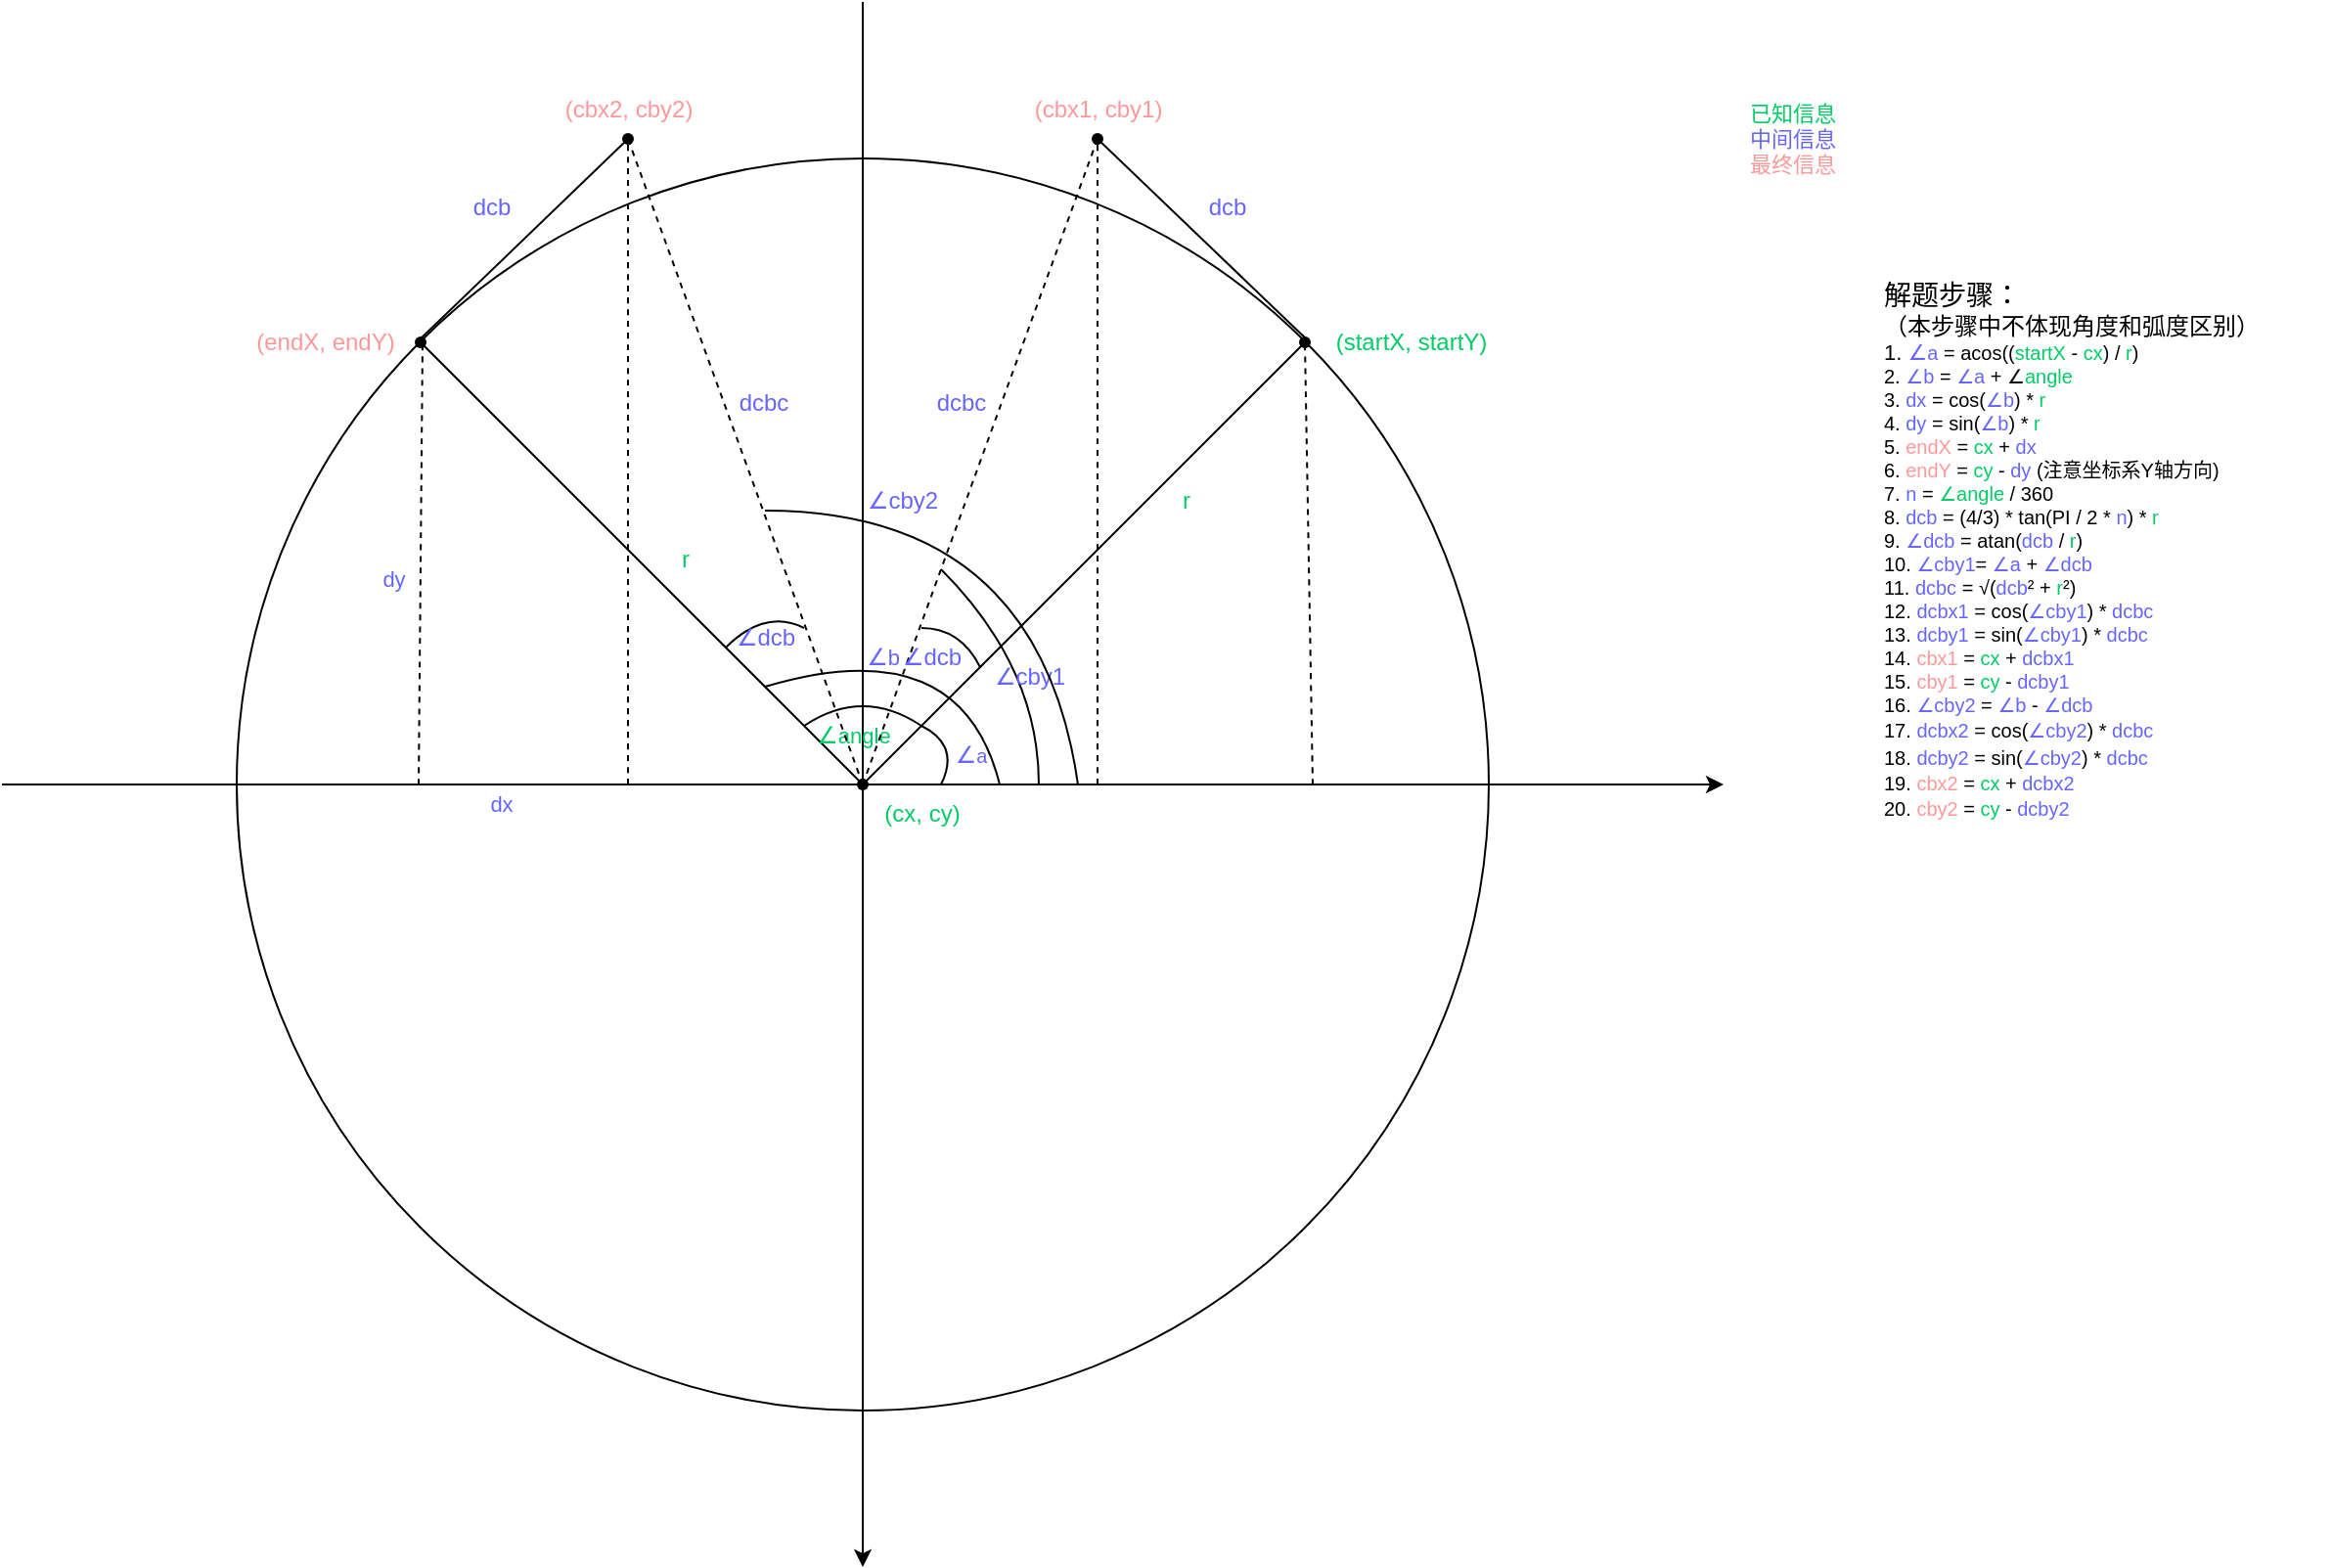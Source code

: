 <mxfile version="20.6.0" type="device"><diagram id="olKEXgwNTFtRPJDGhBCA" name="第 1 页"><mxGraphModel dx="1153" dy="764" grid="1" gridSize="10" guides="1" tooltips="1" connect="1" arrows="1" fold="1" page="1" pageScale="1" pageWidth="827" pageHeight="1169" math="0" shadow="0"><root><mxCell id="0"/><mxCell id="1" parent="0"/><mxCell id="nWEAHMi7K9Ycfa4GAmqZ-4" value="" style="ellipse;whiteSpace=wrap;html=1;aspect=fixed;" vertex="1" parent="1"><mxGeometry x="200" y="360" width="640" height="640" as="geometry"/></mxCell><mxCell id="nWEAHMi7K9Ycfa4GAmqZ-7" value="" style="endArrow=none;html=1;curved=1;entryX=1;entryY=0;entryDx=0;entryDy=0;" edge="1" parent="1" target="nWEAHMi7K9Ycfa4GAmqZ-4"><mxGeometry width="50" height="50" relative="1" as="geometry"><mxPoint x="520" y="680" as="sourcePoint"/><mxPoint x="660" y="540" as="targetPoint"/></mxGeometry></mxCell><mxCell id="nWEAHMi7K9Ycfa4GAmqZ-8" value="" style="endArrow=none;html=1;curved=1;entryX=0;entryY=0;entryDx=0;entryDy=0;" edge="1" parent="1" target="nWEAHMi7K9Ycfa4GAmqZ-4"><mxGeometry width="50" height="50" relative="1" as="geometry"><mxPoint x="520" y="680" as="sourcePoint"/><mxPoint x="160" y="320" as="targetPoint"/></mxGeometry></mxCell><mxCell id="nWEAHMi7K9Ycfa4GAmqZ-10" value="" style="endArrow=none;html=1;curved=1;endFill=0;" edge="1" parent="1"><mxGeometry width="50" height="50" relative="1" as="geometry"><mxPoint x="292" y="454" as="sourcePoint"/><mxPoint x="400" y="350" as="targetPoint"/></mxGeometry></mxCell><mxCell id="nWEAHMi7K9Ycfa4GAmqZ-11" value="" style="endArrow=none;html=1;curved=1;endFill=0;" edge="1" parent="1"><mxGeometry width="50" height="50" relative="1" as="geometry"><mxPoint x="748" y="453.5" as="sourcePoint"/><mxPoint x="640" y="350" as="targetPoint"/></mxGeometry></mxCell><mxCell id="nWEAHMi7K9Ycfa4GAmqZ-12" value="r" style="text;html=1;align=center;verticalAlign=middle;resizable=0;points=[];autosize=1;strokeColor=none;fillColor=none;fontColor=#00CC66;" vertex="1" parent="1"><mxGeometry x="670" y="520" width="30" height="30" as="geometry"/></mxCell><mxCell id="nWEAHMi7K9Ycfa4GAmqZ-14" value="dcb" style="text;html=1;align=center;verticalAlign=middle;resizable=0;points=[];autosize=1;strokeColor=none;fillColor=none;fontColor=#6666FF;" vertex="1" parent="1"><mxGeometry x="686" y="370" width="40" height="30" as="geometry"/></mxCell><mxCell id="nWEAHMi7K9Ycfa4GAmqZ-16" value="dcb" style="text;html=1;align=center;verticalAlign=middle;resizable=0;points=[];autosize=1;strokeColor=none;fillColor=none;fontColor=#6666FF;" vertex="1" parent="1"><mxGeometry x="310" y="370" width="40" height="30" as="geometry"/></mxCell><mxCell id="nWEAHMi7K9Ycfa4GAmqZ-17" value="(startX, startY)" style="text;html=1;align=center;verticalAlign=middle;resizable=0;points=[];autosize=1;strokeColor=none;fillColor=none;fontColor=#00CC66;" vertex="1" parent="1"><mxGeometry x="750" y="439" width="100" height="30" as="geometry"/></mxCell><mxCell id="nWEAHMi7K9Ycfa4GAmqZ-18" value="(cx, cy)" style="text;html=1;align=center;verticalAlign=middle;resizable=0;points=[];autosize=1;strokeColor=none;fillColor=none;fontColor=#00CC66;" vertex="1" parent="1"><mxGeometry x="520" y="680" width="60" height="30" as="geometry"/></mxCell><mxCell id="nWEAHMi7K9Ycfa4GAmqZ-19" value="" style="shape=waypoint;sketch=0;size=6;pointerEvents=1;points=[];fillColor=none;resizable=0;rotatable=0;perimeter=centerPerimeter;snapToPoint=1;" vertex="1" parent="1"><mxGeometry x="500" y="660" width="40" height="40" as="geometry"/></mxCell><mxCell id="nWEAHMi7K9Ycfa4GAmqZ-20" value="" style="endArrow=none;html=1;curved=1;endFill=1;" edge="1" parent="1"><mxGeometry width="50" height="50" relative="1" as="geometry"><mxPoint x="80" y="680" as="sourcePoint"/><mxPoint x="520" y="680" as="targetPoint"/></mxGeometry></mxCell><mxCell id="nWEAHMi7K9Ycfa4GAmqZ-21" value="" style="shape=waypoint;sketch=0;size=6;pointerEvents=1;points=[];fillColor=none;resizable=0;rotatable=0;perimeter=centerPerimeter;snapToPoint=1;" vertex="1" parent="1"><mxGeometry x="726" y="434" width="40" height="40" as="geometry"/></mxCell><mxCell id="nWEAHMi7K9Ycfa4GAmqZ-22" value="" style="shape=waypoint;sketch=0;size=6;pointerEvents=1;points=[];fillColor=none;resizable=0;rotatable=0;perimeter=centerPerimeter;snapToPoint=1;" vertex="1" parent="1"><mxGeometry x="274" y="434" width="40" height="40" as="geometry"/></mxCell><mxCell id="nWEAHMi7K9Ycfa4GAmqZ-23" value="" style="shape=waypoint;sketch=0;size=6;pointerEvents=1;points=[];fillColor=none;resizable=0;rotatable=0;perimeter=centerPerimeter;snapToPoint=1;" vertex="1" parent="1"><mxGeometry x="380" y="330" width="40" height="40" as="geometry"/></mxCell><mxCell id="nWEAHMi7K9Ycfa4GAmqZ-24" value="" style="shape=waypoint;sketch=0;size=6;pointerEvents=1;points=[];fillColor=none;resizable=0;rotatable=0;perimeter=centerPerimeter;snapToPoint=1;" vertex="1" parent="1"><mxGeometry x="620" y="330" width="40" height="40" as="geometry"/></mxCell><mxCell id="nWEAHMi7K9Ycfa4GAmqZ-25" value="" style="endArrow=none;dashed=1;html=1;curved=1;entryX=0.451;entryY=0.519;entryDx=0;entryDy=0;entryPerimeter=0;" edge="1" parent="1" target="nWEAHMi7K9Ycfa4GAmqZ-21"><mxGeometry width="50" height="50" relative="1" as="geometry"><mxPoint x="750" y="680" as="sourcePoint"/><mxPoint x="700" y="450" as="targetPoint"/></mxGeometry></mxCell><mxCell id="nWEAHMi7K9Ycfa4GAmqZ-26" value="" style="endArrow=none;html=1;curved=1;" edge="1" parent="1"><mxGeometry width="50" height="50" relative="1" as="geometry"><mxPoint x="560" y="680" as="sourcePoint"/><mxPoint x="550" y="650" as="targetPoint"/><Array as="points"><mxPoint x="570" y="660"/></Array></mxGeometry></mxCell><mxCell id="nWEAHMi7K9Ycfa4GAmqZ-28" value="&lt;span style=&quot;font-size: 12px;&quot;&gt;∠&lt;/span&gt;a" style="text;html=1;align=center;verticalAlign=middle;resizable=0;points=[];autosize=1;strokeColor=none;fillColor=none;fontSize=10;fontColor=#6666FF;" vertex="1" parent="1"><mxGeometry x="555" y="650" width="40" height="30" as="geometry"/></mxCell><mxCell id="nWEAHMi7K9Ycfa4GAmqZ-29" value="" style="endArrow=classic;html=1;fontSize=11;curved=1;" edge="1" parent="1"><mxGeometry width="50" height="50" relative="1" as="geometry"><mxPoint x="80" y="680" as="sourcePoint"/><mxPoint x="960" y="680" as="targetPoint"/></mxGeometry></mxCell><mxCell id="nWEAHMi7K9Ycfa4GAmqZ-30" value="" style="endArrow=classic;html=1;fontSize=11;curved=1;" edge="1" parent="1"><mxGeometry width="50" height="50" relative="1" as="geometry"><mxPoint x="520" y="280" as="sourcePoint"/><mxPoint x="520" y="1080" as="targetPoint"/></mxGeometry></mxCell><mxCell id="nWEAHMi7K9Ycfa4GAmqZ-32" value="" style="endArrow=none;html=1;fontSize=11;curved=1;" edge="1" parent="1"><mxGeometry width="50" height="50" relative="1" as="geometry"><mxPoint x="490" y="650" as="sourcePoint"/><mxPoint x="550" y="650" as="targetPoint"/><Array as="points"><mxPoint x="520" y="630"/></Array></mxGeometry></mxCell><mxCell id="nWEAHMi7K9Ycfa4GAmqZ-33" value="&lt;span style=&quot;font-size: 12px;&quot;&gt;∠&lt;/span&gt;angle" style="text;html=1;align=center;verticalAlign=middle;resizable=0;points=[];autosize=1;strokeColor=none;fillColor=none;fontSize=11;fontColor=#00CC66;" vertex="1" parent="1"><mxGeometry x="485" y="640" width="60" height="30" as="geometry"/></mxCell><mxCell id="nWEAHMi7K9Ycfa4GAmqZ-34" value="" style="endArrow=none;html=1;fontSize=11;curved=1;" edge="1" parent="1"><mxGeometry width="50" height="50" relative="1" as="geometry"><mxPoint x="470" y="630" as="sourcePoint"/><mxPoint x="590" y="680" as="targetPoint"/><Array as="points"><mxPoint x="570" y="600"/></Array></mxGeometry></mxCell><mxCell id="nWEAHMi7K9Ycfa4GAmqZ-35" value="&lt;div style=&quot;font-size: 14px;&quot;&gt;&lt;font style=&quot;font-size: 14px;&quot;&gt;解题步骤：&lt;/font&gt;&lt;/div&gt;&lt;div style=&quot;&quot;&gt;&lt;font style=&quot;font-size: 12px;&quot;&gt;（本步骤中不体现角度和弧度区别）&lt;/font&gt;&lt;/div&gt;&lt;div style=&quot;&quot;&gt;&lt;span style=&quot;background-color: initial;&quot;&gt;1. &lt;font color=&quot;#6666ff&quot;&gt;∠&lt;/font&gt;&lt;/span&gt;&lt;font style=&quot;font-size: 10px; background-color: initial;&quot; color=&quot;#6666ff&quot;&gt;a &lt;/font&gt;&lt;span style=&quot;font-size: 10px; background-color: initial;&quot;&gt;= acos((&lt;/span&gt;&lt;font style=&quot;font-size: 10px; background-color: initial;&quot; color=&quot;#00cc66&quot;&gt;startX&lt;/font&gt;&lt;span style=&quot;font-size: 10px; background-color: initial;&quot;&gt; - &lt;/span&gt;&lt;font style=&quot;font-size: 10px; background-color: initial;&quot; color=&quot;#00cc66&quot;&gt;cx&lt;/font&gt;&lt;span style=&quot;font-size: 10px; background-color: initial;&quot;&gt;) / &lt;/span&gt;&lt;font style=&quot;font-size: 10px; background-color: initial;&quot; color=&quot;#00cc66&quot;&gt;r&lt;/font&gt;&lt;span style=&quot;font-size: 10px; background-color: initial;&quot;&gt;)&lt;/span&gt;&lt;/div&gt;&lt;span style=&quot;font-size: 10px;&quot;&gt;&lt;div style=&quot;&quot;&gt;&lt;span style=&quot;background-color: initial;&quot;&gt;2. &lt;font color=&quot;#6666ff&quot;&gt;∠b &lt;/font&gt;= &lt;font color=&quot;#6666ff&quot;&gt;∠a &lt;/font&gt;+ ∠&lt;font color=&quot;#00cc66&quot;&gt;angle&lt;/font&gt;&lt;/span&gt;&lt;/div&gt;&lt;div style=&quot;&quot;&gt;&lt;span style=&quot;background-color: initial;&quot;&gt;3. &lt;font color=&quot;#6666ff&quot;&gt;dx&amp;nbsp;&lt;/font&gt;= cos(&lt;font color=&quot;#6666ff&quot;&gt;∠b&lt;/font&gt;) * &lt;font color=&quot;#00cc66&quot;&gt;r&lt;/font&gt;&lt;/span&gt;&lt;/div&gt;&lt;div style=&quot;&quot;&gt;&lt;span style=&quot;background-color: initial;&quot;&gt;4. &lt;font color=&quot;#6666ff&quot;&gt;dy&amp;nbsp;&lt;/font&gt;= sin(&lt;font color=&quot;#6666ff&quot;&gt;∠b&lt;/font&gt;) * &lt;font color=&quot;#00cc66&quot;&gt;r&lt;/font&gt;&lt;/span&gt;&lt;/div&gt;&lt;div style=&quot;&quot;&gt;5.&lt;font color=&quot;#00cc66&quot;&gt; &lt;/font&gt;&lt;font color=&quot;#ff9999&quot;&gt;endX &lt;/font&gt;=&lt;font color=&quot;#00cc66&quot;&gt; cx &lt;/font&gt;+&lt;font color=&quot;#00cc66&quot;&gt; &lt;/font&gt;&lt;font color=&quot;#6666ff&quot;&gt;dx&lt;/font&gt;&lt;/div&gt;&lt;div style=&quot;&quot;&gt;6.&lt;font color=&quot;#00cc66&quot;&gt; &lt;/font&gt;&lt;font color=&quot;#ff9999&quot;&gt;endY &lt;/font&gt;=&lt;font color=&quot;#00cc66&quot;&gt; cy &lt;/font&gt;-&lt;font color=&quot;#00cc66&quot;&gt; &lt;/font&gt;&lt;font color=&quot;#6666ff&quot;&gt;dy&lt;/font&gt;&lt;font color=&quot;#00cc66&quot;&gt; &lt;/font&gt;(注意坐标系Y轴方向)&lt;/div&gt;&lt;div style=&quot;&quot;&gt;7. &lt;font color=&quot;#6666ff&quot;&gt;n &lt;/font&gt;= &lt;font color=&quot;#00cc66&quot;&gt;∠angle&lt;/font&gt; / 360&lt;/div&gt;&lt;div style=&quot;&quot;&gt;8. &lt;font color=&quot;#6666ff&quot;&gt;dcb &lt;/font&gt;= (4/3) * tan(PI / 2 * &lt;font color=&quot;#6666ff&quot;&gt;n&lt;/font&gt;) * &lt;font color=&quot;#00cc66&quot;&gt;r&lt;/font&gt;&lt;/div&gt;&lt;div style=&quot;&quot;&gt;9. &lt;font color=&quot;#6666ff&quot;&gt;∠dcb &lt;/font&gt;= atan(&lt;font color=&quot;#6666ff&quot;&gt;dcb &lt;/font&gt;/ &lt;font color=&quot;#00cc66&quot;&gt;r&lt;/font&gt;)&lt;/div&gt;&lt;div style=&quot;&quot;&gt;10. &lt;font color=&quot;#6666ff&quot;&gt;∠cby1&lt;/font&gt;= &lt;font color=&quot;#6666ff&quot;&gt;∠a&lt;/font&gt; + &lt;font color=&quot;#6666ff&quot;&gt;∠dcb&lt;/font&gt;&lt;/div&gt;&lt;div style=&quot;&quot;&gt;11. &lt;font color=&quot;#6666ff&quot;&gt;dcbc &lt;/font&gt;= √(&lt;font color=&quot;#6666ff&quot;&gt;dcb&lt;/font&gt;² + &lt;font color=&quot;#00cc66&quot;&gt;r&lt;/font&gt;²)&lt;/div&gt;&lt;div style=&quot;&quot;&gt;12. &lt;font color=&quot;#6666ff&quot;&gt;dcbx1 &lt;/font&gt;= cos(&lt;font color=&quot;#6666ff&quot;&gt;∠cby1&lt;/font&gt;) * &lt;font color=&quot;#6666ff&quot;&gt;dcbc&lt;/font&gt;&lt;/div&gt;&lt;div style=&quot;&quot;&gt;13. &lt;font color=&quot;#6666ff&quot;&gt;dcby1 &lt;/font&gt;= sin(&lt;font color=&quot;#6666ff&quot;&gt;∠cby1&lt;/font&gt;) * &lt;font color=&quot;#6666ff&quot;&gt;dcbc&lt;/font&gt;&lt;/div&gt;&lt;div style=&quot;&quot;&gt;14. &lt;font color=&quot;#ff9999&quot;&gt;cbx1 &lt;/font&gt;= &lt;font color=&quot;#00cc66&quot;&gt;cx &lt;/font&gt;+ &lt;font color=&quot;#6666ff&quot;&gt;dcbx1&lt;/font&gt;&lt;/div&gt;&lt;div style=&quot;&quot;&gt;15. &lt;font color=&quot;#ff9999&quot;&gt;cby1 &lt;/font&gt;= &lt;font color=&quot;#00cc66&quot;&gt;cy &lt;/font&gt;- &lt;font color=&quot;#6666ff&quot;&gt;dcby1&lt;/font&gt;&lt;/div&gt;&lt;div style=&quot;&quot;&gt;16. &lt;font color=&quot;#6666ff&quot;&gt;∠cby2&lt;/font&gt; = &lt;font color=&quot;#6666ff&quot;&gt;∠b &lt;/font&gt;- &lt;font color=&quot;#6666ff&quot;&gt;∠dcb&lt;/font&gt;&lt;/div&gt;&lt;/span&gt;&lt;span style=&quot;font-size: 10px;&quot;&gt;17. &lt;font color=&quot;#6666ff&quot;&gt;dcbx2 &lt;/font&gt;= cos(&lt;font color=&quot;#6666ff&quot;&gt;∠cby2&lt;/font&gt;) * &lt;font color=&quot;#6666ff&quot;&gt;dcbc&lt;/font&gt;&lt;br&gt;18. &lt;font color=&quot;#6666ff&quot;&gt;dcby2 &lt;/font&gt;= sin(&lt;font color=&quot;#6666ff&quot;&gt;∠cby2&lt;/font&gt;) * &lt;font color=&quot;#6666ff&quot;&gt;dcbc&lt;/font&gt;&lt;br&gt;19. &lt;font color=&quot;#ff9999&quot;&gt;cbx2 &lt;/font&gt;= &lt;font color=&quot;#00cc66&quot;&gt;cx &lt;/font&gt;+ &lt;font color=&quot;#6666ff&quot;&gt;dcbx2&lt;/font&gt;&lt;br&gt;20. &lt;font color=&quot;#ff9999&quot;&gt;cby2 &lt;/font&gt;= &lt;font color=&quot;#00cc66&quot;&gt;cy &lt;/font&gt;- &lt;font color=&quot;#6666ff&quot;&gt;dcby2&lt;/font&gt;&lt;br&gt;&lt;/span&gt;" style="text;html=1;align=left;verticalAlign=middle;resizable=0;points=[];autosize=1;strokeColor=none;fillColor=none;fontSize=11;" vertex="1" parent="1"><mxGeometry x="1040" y="395" width="230" height="330" as="geometry"/></mxCell><mxCell id="nWEAHMi7K9Ycfa4GAmqZ-36" value="&lt;span style=&quot;font-size: 12px;&quot;&gt;∠&lt;/span&gt;b" style="text;html=1;align=center;verticalAlign=middle;resizable=0;points=[];autosize=1;strokeColor=none;fillColor=none;fontSize=11;fontColor=#6666FF;" vertex="1" parent="1"><mxGeometry x="510" y="600" width="40" height="30" as="geometry"/></mxCell><mxCell id="nWEAHMi7K9Ycfa4GAmqZ-37" value="(endX, endY)" style="text;html=1;align=center;verticalAlign=middle;resizable=0;points=[];autosize=1;strokeColor=none;fillColor=none;fontColor=#FF9999;" vertex="1" parent="1"><mxGeometry x="200" y="439" width="90" height="30" as="geometry"/></mxCell><mxCell id="nWEAHMi7K9Ycfa4GAmqZ-38" value="已知信息&lt;br&gt;&lt;font color=&quot;#6666ff&quot;&gt;中间信息&lt;br&gt;&lt;/font&gt;&lt;font color=&quot;#ff9999&quot;&gt;最终信息&lt;/font&gt;" style="text;html=1;align=center;verticalAlign=middle;resizable=0;points=[];autosize=1;strokeColor=none;fillColor=none;fontSize=11;fontColor=#00CC66;" vertex="1" parent="1"><mxGeometry x="960" y="320" width="70" height="60" as="geometry"/></mxCell><mxCell id="nWEAHMi7K9Ycfa4GAmqZ-40" value="(cbx1, cby1)" style="text;html=1;align=center;verticalAlign=middle;resizable=0;points=[];autosize=1;strokeColor=none;fillColor=none;fontColor=#FF9999;" vertex="1" parent="1"><mxGeometry x="595" y="320" width="90" height="30" as="geometry"/></mxCell><mxCell id="nWEAHMi7K9Ycfa4GAmqZ-41" value="(cbx2, cby2)" style="text;html=1;align=center;verticalAlign=middle;resizable=0;points=[];autosize=1;strokeColor=none;fillColor=none;fontColor=#FF9999;" vertex="1" parent="1"><mxGeometry x="355" y="320" width="90" height="30" as="geometry"/></mxCell><mxCell id="nWEAHMi7K9Ycfa4GAmqZ-42" value="" style="endArrow=none;dashed=1;html=1;curved=1;entryX=0.451;entryY=0.519;entryDx=0;entryDy=0;entryPerimeter=0;" edge="1" parent="1"><mxGeometry width="50" height="50" relative="1" as="geometry"><mxPoint x="293" y="680" as="sourcePoint"/><mxPoint x="295" y="454" as="targetPoint"/></mxGeometry></mxCell><mxCell id="nWEAHMi7K9Ycfa4GAmqZ-43" value="dx" style="text;html=1;align=center;verticalAlign=middle;resizable=0;points=[];autosize=1;strokeColor=none;fillColor=none;fontSize=11;fontColor=#6666FF;" vertex="1" parent="1"><mxGeometry x="315" y="675" width="40" height="30" as="geometry"/></mxCell><mxCell id="nWEAHMi7K9Ycfa4GAmqZ-44" value="dy" style="text;html=1;align=center;verticalAlign=middle;resizable=0;points=[];autosize=1;strokeColor=none;fillColor=none;fontSize=11;fontColor=#6666FF;" vertex="1" parent="1"><mxGeometry x="260" y="560" width="40" height="30" as="geometry"/></mxCell><mxCell id="nWEAHMi7K9Ycfa4GAmqZ-47" value="" style="endArrow=none;dashed=1;html=1;fontSize=12;fontColor=#000000;curved=1;" edge="1" parent="1" target="nWEAHMi7K9Ycfa4GAmqZ-24"><mxGeometry width="50" height="50" relative="1" as="geometry"><mxPoint x="640" y="680" as="sourcePoint"/><mxPoint x="660" y="400" as="targetPoint"/></mxGeometry></mxCell><mxCell id="nWEAHMi7K9Ycfa4GAmqZ-49" value="" style="endArrow=none;dashed=1;html=1;fontSize=12;fontColor=#000000;curved=1;" edge="1" parent="1" source="nWEAHMi7K9Ycfa4GAmqZ-19" target="nWEAHMi7K9Ycfa4GAmqZ-24"><mxGeometry width="50" height="50" relative="1" as="geometry"><mxPoint x="770" y="560" as="sourcePoint"/><mxPoint x="820" y="510" as="targetPoint"/></mxGeometry></mxCell><mxCell id="nWEAHMi7K9Ycfa4GAmqZ-50" value="r" style="text;html=1;align=center;verticalAlign=middle;resizable=0;points=[];autosize=1;strokeColor=none;fillColor=none;fontColor=#00CC66;" vertex="1" parent="1"><mxGeometry x="414" y="550" width="30" height="30" as="geometry"/></mxCell><mxCell id="nWEAHMi7K9Ycfa4GAmqZ-51" value="&lt;font color=&quot;#6666ff&quot;&gt;dcbc&lt;/font&gt;" style="text;html=1;align=center;verticalAlign=middle;resizable=0;points=[];autosize=1;strokeColor=none;fillColor=none;fontSize=12;fontColor=#000000;" vertex="1" parent="1"><mxGeometry x="545" y="470" width="50" height="30" as="geometry"/></mxCell><mxCell id="nWEAHMi7K9Ycfa4GAmqZ-52" value="" style="endArrow=none;dashed=1;html=1;fontSize=12;fontColor=#6666FF;curved=1;" edge="1" parent="1" target="nWEAHMi7K9Ycfa4GAmqZ-23"><mxGeometry width="50" height="50" relative="1" as="geometry"><mxPoint x="400" y="680" as="sourcePoint"/><mxPoint x="820" y="510" as="targetPoint"/></mxGeometry></mxCell><mxCell id="nWEAHMi7K9Ycfa4GAmqZ-53" value="" style="endArrow=none;dashed=1;html=1;fontSize=12;fontColor=#6666FF;curved=1;" edge="1" parent="1" source="nWEAHMi7K9Ycfa4GAmqZ-19" target="nWEAHMi7K9Ycfa4GAmqZ-23"><mxGeometry width="50" height="50" relative="1" as="geometry"><mxPoint x="770" y="560" as="sourcePoint"/><mxPoint x="820" y="510" as="targetPoint"/></mxGeometry></mxCell><mxCell id="nWEAHMi7K9Ycfa4GAmqZ-54" value="&lt;font color=&quot;#6666ff&quot;&gt;dcbc&lt;/font&gt;" style="text;html=1;align=center;verticalAlign=middle;resizable=0;points=[];autosize=1;strokeColor=none;fillColor=none;fontSize=12;fontColor=#000000;" vertex="1" parent="1"><mxGeometry x="444" y="470" width="50" height="30" as="geometry"/></mxCell><mxCell id="nWEAHMi7K9Ycfa4GAmqZ-55" value="" style="endArrow=none;html=1;fontSize=12;fontColor=#6666FF;curved=1;" edge="1" parent="1"><mxGeometry width="50" height="50" relative="1" as="geometry"><mxPoint x="550" y="600" as="sourcePoint"/><mxPoint x="580" y="620" as="targetPoint"/><Array as="points"><mxPoint x="570" y="600"/></Array></mxGeometry></mxCell><mxCell id="nWEAHMi7K9Ycfa4GAmqZ-57" value="" style="endArrow=none;html=1;fontSize=12;fontColor=#6666FF;curved=1;" edge="1" parent="1"><mxGeometry width="50" height="50" relative="1" as="geometry"><mxPoint x="450" y="610" as="sourcePoint"/><mxPoint x="490" y="600" as="targetPoint"/><Array as="points"><mxPoint x="470" y="590"/></Array></mxGeometry></mxCell><mxCell id="nWEAHMi7K9Ycfa4GAmqZ-58" value="∠dcb" style="text;html=1;align=center;verticalAlign=middle;resizable=0;points=[];autosize=1;strokeColor=none;fillColor=none;fontSize=12;fontColor=#6666FF;" vertex="1" parent="1"><mxGeometry x="530" y="600" width="50" height="30" as="geometry"/></mxCell><mxCell id="nWEAHMi7K9Ycfa4GAmqZ-59" value="" style="endArrow=none;html=1;fontSize=12;fontColor=#6666FF;curved=1;" edge="1" parent="1"><mxGeometry width="50" height="50" relative="1" as="geometry"><mxPoint x="560" y="570" as="sourcePoint"/><mxPoint x="610" y="680" as="targetPoint"/><Array as="points"><mxPoint x="610" y="620"/></Array></mxGeometry></mxCell><mxCell id="nWEAHMi7K9Ycfa4GAmqZ-60" value="∠cby1" style="text;html=1;align=center;verticalAlign=middle;resizable=0;points=[];autosize=1;strokeColor=none;fillColor=none;fontSize=12;fontColor=#6666FF;" vertex="1" parent="1"><mxGeometry x="575" y="610" width="60" height="30" as="geometry"/></mxCell><mxCell id="nWEAHMi7K9Ycfa4GAmqZ-61" value="∠dcb" style="text;html=1;align=center;verticalAlign=middle;resizable=0;points=[];autosize=1;strokeColor=none;fillColor=none;fontSize=12;fontColor=#6666FF;" vertex="1" parent="1"><mxGeometry x="445" y="590" width="50" height="30" as="geometry"/></mxCell><mxCell id="nWEAHMi7K9Ycfa4GAmqZ-62" value="" style="endArrow=none;html=1;fontSize=12;fontColor=#6666FF;curved=1;" edge="1" parent="1"><mxGeometry width="50" height="50" relative="1" as="geometry"><mxPoint x="470" y="540" as="sourcePoint"/><mxPoint x="630" y="680" as="targetPoint"/><Array as="points"><mxPoint x="610" y="540"/></Array></mxGeometry></mxCell><mxCell id="nWEAHMi7K9Ycfa4GAmqZ-64" value="∠cby2" style="text;html=1;align=center;verticalAlign=middle;resizable=0;points=[];autosize=1;strokeColor=none;fillColor=none;fontSize=12;fontColor=#6666FF;" vertex="1" parent="1"><mxGeometry x="510" y="520" width="60" height="30" as="geometry"/></mxCell></root></mxGraphModel></diagram></mxfile>